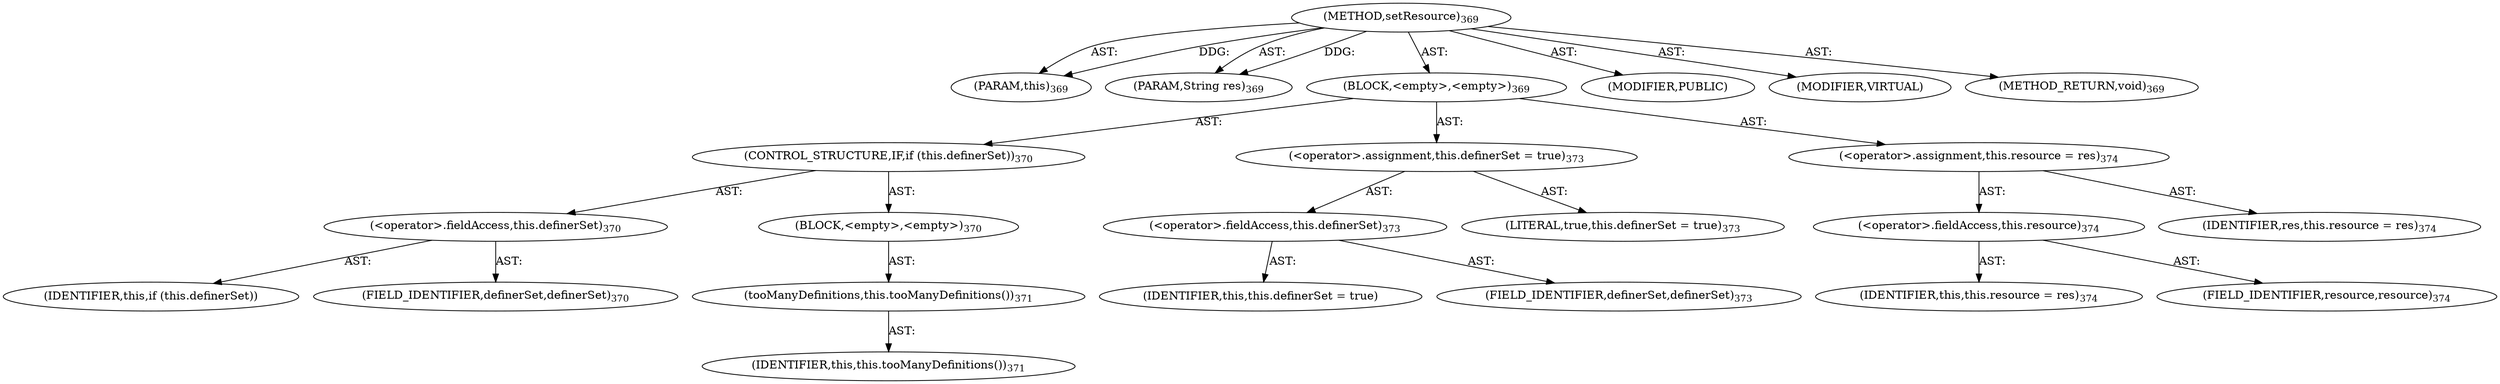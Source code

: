 digraph "setResource" {  
"111669149714" [label = <(METHOD,setResource)<SUB>369</SUB>> ]
"115964117005" [label = <(PARAM,this)<SUB>369</SUB>> ]
"115964117029" [label = <(PARAM,String res)<SUB>369</SUB>> ]
"25769803829" [label = <(BLOCK,&lt;empty&gt;,&lt;empty&gt;)<SUB>369</SUB>> ]
"47244640287" [label = <(CONTROL_STRUCTURE,IF,if (this.definerSet))<SUB>370</SUB>> ]
"30064771252" [label = <(&lt;operator&gt;.fieldAccess,this.definerSet)<SUB>370</SUB>> ]
"68719476900" [label = <(IDENTIFIER,this,if (this.definerSet))> ]
"55834574893" [label = <(FIELD_IDENTIFIER,definerSet,definerSet)<SUB>370</SUB>> ]
"25769803830" [label = <(BLOCK,&lt;empty&gt;,&lt;empty&gt;)<SUB>370</SUB>> ]
"30064771253" [label = <(tooManyDefinitions,this.tooManyDefinitions())<SUB>371</SUB>> ]
"68719476770" [label = <(IDENTIFIER,this,this.tooManyDefinitions())<SUB>371</SUB>> ]
"30064771254" [label = <(&lt;operator&gt;.assignment,this.definerSet = true)<SUB>373</SUB>> ]
"30064771255" [label = <(&lt;operator&gt;.fieldAccess,this.definerSet)<SUB>373</SUB>> ]
"68719476901" [label = <(IDENTIFIER,this,this.definerSet = true)> ]
"55834574894" [label = <(FIELD_IDENTIFIER,definerSet,definerSet)<SUB>373</SUB>> ]
"90194313256" [label = <(LITERAL,true,this.definerSet = true)<SUB>373</SUB>> ]
"30064771256" [label = <(&lt;operator&gt;.assignment,this.resource = res)<SUB>374</SUB>> ]
"30064771257" [label = <(&lt;operator&gt;.fieldAccess,this.resource)<SUB>374</SUB>> ]
"68719476771" [label = <(IDENTIFIER,this,this.resource = res)<SUB>374</SUB>> ]
"55834574895" [label = <(FIELD_IDENTIFIER,resource,resource)<SUB>374</SUB>> ]
"68719476902" [label = <(IDENTIFIER,res,this.resource = res)<SUB>374</SUB>> ]
"133143986233" [label = <(MODIFIER,PUBLIC)> ]
"133143986234" [label = <(MODIFIER,VIRTUAL)> ]
"128849018898" [label = <(METHOD_RETURN,void)<SUB>369</SUB>> ]
  "111669149714" -> "115964117005"  [ label = "AST: "] 
  "111669149714" -> "115964117029"  [ label = "AST: "] 
  "111669149714" -> "25769803829"  [ label = "AST: "] 
  "111669149714" -> "133143986233"  [ label = "AST: "] 
  "111669149714" -> "133143986234"  [ label = "AST: "] 
  "111669149714" -> "128849018898"  [ label = "AST: "] 
  "25769803829" -> "47244640287"  [ label = "AST: "] 
  "25769803829" -> "30064771254"  [ label = "AST: "] 
  "25769803829" -> "30064771256"  [ label = "AST: "] 
  "47244640287" -> "30064771252"  [ label = "AST: "] 
  "47244640287" -> "25769803830"  [ label = "AST: "] 
  "30064771252" -> "68719476900"  [ label = "AST: "] 
  "30064771252" -> "55834574893"  [ label = "AST: "] 
  "25769803830" -> "30064771253"  [ label = "AST: "] 
  "30064771253" -> "68719476770"  [ label = "AST: "] 
  "30064771254" -> "30064771255"  [ label = "AST: "] 
  "30064771254" -> "90194313256"  [ label = "AST: "] 
  "30064771255" -> "68719476901"  [ label = "AST: "] 
  "30064771255" -> "55834574894"  [ label = "AST: "] 
  "30064771256" -> "30064771257"  [ label = "AST: "] 
  "30064771256" -> "68719476902"  [ label = "AST: "] 
  "30064771257" -> "68719476771"  [ label = "AST: "] 
  "30064771257" -> "55834574895"  [ label = "AST: "] 
  "111669149714" -> "115964117005"  [ label = "DDG: "] 
  "111669149714" -> "115964117029"  [ label = "DDG: "] 
}
